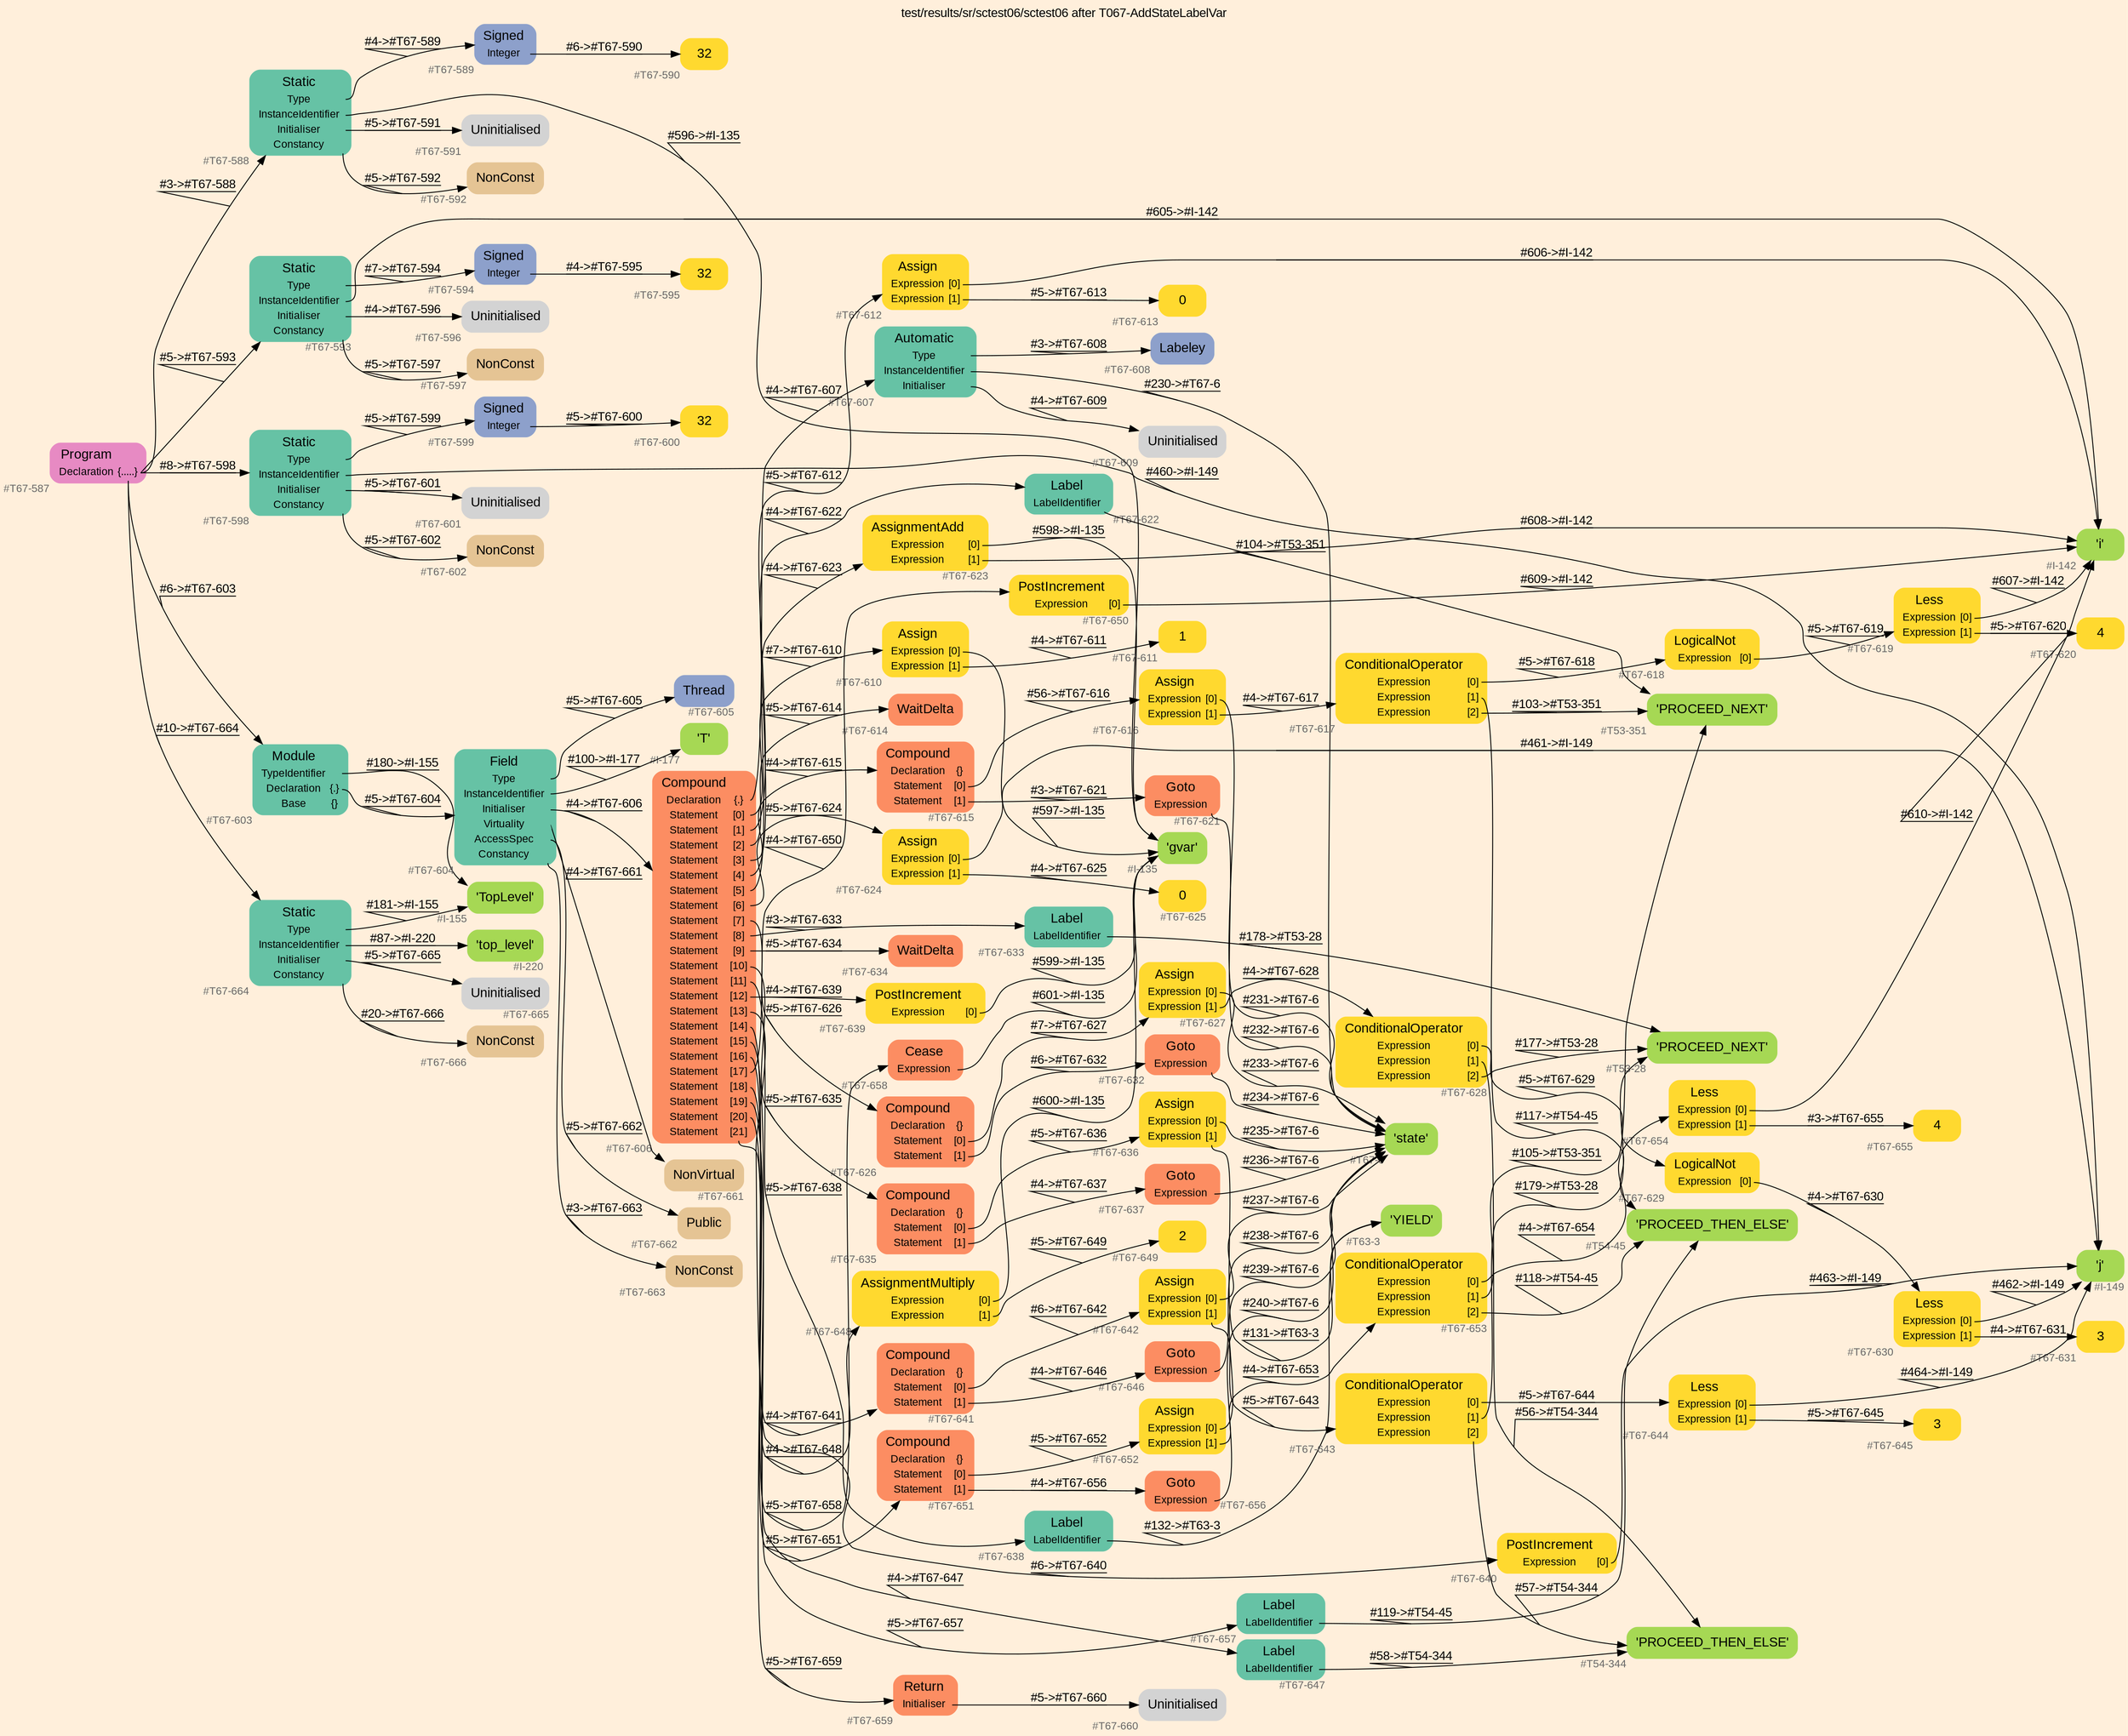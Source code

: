 digraph "test/results/sr/sctest06/sctest06 after T067-AddStateLabelVar" {
label = "test/results/sr/sctest06/sctest06 after T067-AddStateLabelVar"
labelloc = t
graph [
    rankdir = "LR"
    ranksep = 0.3
    bgcolor = antiquewhite1
    color = black
    fontcolor = black
    fontname = "Arial"
];
node [
    fontname = "Arial"
];
edge [
    fontname = "Arial"
];

// -------------------- node figure --------------------
// -------- block #T67-587 ----------
"#T67-587" [
    fillcolor = "/set28/4"
    xlabel = "#T67-587"
    fontsize = "12"
    fontcolor = grey40
    shape = "plaintext"
    label = <<TABLE BORDER="0" CELLBORDER="0" CELLSPACING="0">
     <TR><TD><FONT COLOR="black" POINT-SIZE="15">Program</FONT></TD></TR>
     <TR><TD><FONT COLOR="black" POINT-SIZE="12">Declaration</FONT></TD><TD PORT="port0"><FONT COLOR="black" POINT-SIZE="12">{.....}</FONT></TD></TR>
    </TABLE>>
    style = "rounded,filled"
];

// -------- block #T67-588 ----------
"#T67-588" [
    fillcolor = "/set28/1"
    xlabel = "#T67-588"
    fontsize = "12"
    fontcolor = grey40
    shape = "plaintext"
    label = <<TABLE BORDER="0" CELLBORDER="0" CELLSPACING="0">
     <TR><TD><FONT COLOR="black" POINT-SIZE="15">Static</FONT></TD></TR>
     <TR><TD><FONT COLOR="black" POINT-SIZE="12">Type</FONT></TD><TD PORT="port0"></TD></TR>
     <TR><TD><FONT COLOR="black" POINT-SIZE="12">InstanceIdentifier</FONT></TD><TD PORT="port1"></TD></TR>
     <TR><TD><FONT COLOR="black" POINT-SIZE="12">Initialiser</FONT></TD><TD PORT="port2"></TD></TR>
     <TR><TD><FONT COLOR="black" POINT-SIZE="12">Constancy</FONT></TD><TD PORT="port3"></TD></TR>
    </TABLE>>
    style = "rounded,filled"
];

// -------- block #T67-589 ----------
"#T67-589" [
    fillcolor = "/set28/3"
    xlabel = "#T67-589"
    fontsize = "12"
    fontcolor = grey40
    shape = "plaintext"
    label = <<TABLE BORDER="0" CELLBORDER="0" CELLSPACING="0">
     <TR><TD><FONT COLOR="black" POINT-SIZE="15">Signed</FONT></TD></TR>
     <TR><TD><FONT COLOR="black" POINT-SIZE="12">Integer</FONT></TD><TD PORT="port0"></TD></TR>
    </TABLE>>
    style = "rounded,filled"
];

// -------- block #T67-590 ----------
"#T67-590" [
    fillcolor = "/set28/6"
    xlabel = "#T67-590"
    fontsize = "12"
    fontcolor = grey40
    shape = "plaintext"
    label = <<TABLE BORDER="0" CELLBORDER="0" CELLSPACING="0">
     <TR><TD><FONT COLOR="black" POINT-SIZE="15">32</FONT></TD></TR>
    </TABLE>>
    style = "rounded,filled"
];

// -------- block #I-135 ----------
"#I-135" [
    fillcolor = "/set28/5"
    xlabel = "#I-135"
    fontsize = "12"
    fontcolor = grey40
    shape = "plaintext"
    label = <<TABLE BORDER="0" CELLBORDER="0" CELLSPACING="0">
     <TR><TD><FONT COLOR="black" POINT-SIZE="15">'gvar'</FONT></TD></TR>
    </TABLE>>
    style = "rounded,filled"
];

// -------- block #T67-591 ----------
"#T67-591" [
    xlabel = "#T67-591"
    fontsize = "12"
    fontcolor = grey40
    shape = "plaintext"
    label = <<TABLE BORDER="0" CELLBORDER="0" CELLSPACING="0">
     <TR><TD><FONT COLOR="black" POINT-SIZE="15">Uninitialised</FONT></TD></TR>
    </TABLE>>
    style = "rounded,filled"
];

// -------- block #T67-592 ----------
"#T67-592" [
    fillcolor = "/set28/7"
    xlabel = "#T67-592"
    fontsize = "12"
    fontcolor = grey40
    shape = "plaintext"
    label = <<TABLE BORDER="0" CELLBORDER="0" CELLSPACING="0">
     <TR><TD><FONT COLOR="black" POINT-SIZE="15">NonConst</FONT></TD></TR>
    </TABLE>>
    style = "rounded,filled"
];

// -------- block #T67-593 ----------
"#T67-593" [
    fillcolor = "/set28/1"
    xlabel = "#T67-593"
    fontsize = "12"
    fontcolor = grey40
    shape = "plaintext"
    label = <<TABLE BORDER="0" CELLBORDER="0" CELLSPACING="0">
     <TR><TD><FONT COLOR="black" POINT-SIZE="15">Static</FONT></TD></TR>
     <TR><TD><FONT COLOR="black" POINT-SIZE="12">Type</FONT></TD><TD PORT="port0"></TD></TR>
     <TR><TD><FONT COLOR="black" POINT-SIZE="12">InstanceIdentifier</FONT></TD><TD PORT="port1"></TD></TR>
     <TR><TD><FONT COLOR="black" POINT-SIZE="12">Initialiser</FONT></TD><TD PORT="port2"></TD></TR>
     <TR><TD><FONT COLOR="black" POINT-SIZE="12">Constancy</FONT></TD><TD PORT="port3"></TD></TR>
    </TABLE>>
    style = "rounded,filled"
];

// -------- block #T67-594 ----------
"#T67-594" [
    fillcolor = "/set28/3"
    xlabel = "#T67-594"
    fontsize = "12"
    fontcolor = grey40
    shape = "plaintext"
    label = <<TABLE BORDER="0" CELLBORDER="0" CELLSPACING="0">
     <TR><TD><FONT COLOR="black" POINT-SIZE="15">Signed</FONT></TD></TR>
     <TR><TD><FONT COLOR="black" POINT-SIZE="12">Integer</FONT></TD><TD PORT="port0"></TD></TR>
    </TABLE>>
    style = "rounded,filled"
];

// -------- block #T67-595 ----------
"#T67-595" [
    fillcolor = "/set28/6"
    xlabel = "#T67-595"
    fontsize = "12"
    fontcolor = grey40
    shape = "plaintext"
    label = <<TABLE BORDER="0" CELLBORDER="0" CELLSPACING="0">
     <TR><TD><FONT COLOR="black" POINT-SIZE="15">32</FONT></TD></TR>
    </TABLE>>
    style = "rounded,filled"
];

// -------- block #I-142 ----------
"#I-142" [
    fillcolor = "/set28/5"
    xlabel = "#I-142"
    fontsize = "12"
    fontcolor = grey40
    shape = "plaintext"
    label = <<TABLE BORDER="0" CELLBORDER="0" CELLSPACING="0">
     <TR><TD><FONT COLOR="black" POINT-SIZE="15">'i'</FONT></TD></TR>
    </TABLE>>
    style = "rounded,filled"
];

// -------- block #T67-596 ----------
"#T67-596" [
    xlabel = "#T67-596"
    fontsize = "12"
    fontcolor = grey40
    shape = "plaintext"
    label = <<TABLE BORDER="0" CELLBORDER="0" CELLSPACING="0">
     <TR><TD><FONT COLOR="black" POINT-SIZE="15">Uninitialised</FONT></TD></TR>
    </TABLE>>
    style = "rounded,filled"
];

// -------- block #T67-597 ----------
"#T67-597" [
    fillcolor = "/set28/7"
    xlabel = "#T67-597"
    fontsize = "12"
    fontcolor = grey40
    shape = "plaintext"
    label = <<TABLE BORDER="0" CELLBORDER="0" CELLSPACING="0">
     <TR><TD><FONT COLOR="black" POINT-SIZE="15">NonConst</FONT></TD></TR>
    </TABLE>>
    style = "rounded,filled"
];

// -------- block #T67-598 ----------
"#T67-598" [
    fillcolor = "/set28/1"
    xlabel = "#T67-598"
    fontsize = "12"
    fontcolor = grey40
    shape = "plaintext"
    label = <<TABLE BORDER="0" CELLBORDER="0" CELLSPACING="0">
     <TR><TD><FONT COLOR="black" POINT-SIZE="15">Static</FONT></TD></TR>
     <TR><TD><FONT COLOR="black" POINT-SIZE="12">Type</FONT></TD><TD PORT="port0"></TD></TR>
     <TR><TD><FONT COLOR="black" POINT-SIZE="12">InstanceIdentifier</FONT></TD><TD PORT="port1"></TD></TR>
     <TR><TD><FONT COLOR="black" POINT-SIZE="12">Initialiser</FONT></TD><TD PORT="port2"></TD></TR>
     <TR><TD><FONT COLOR="black" POINT-SIZE="12">Constancy</FONT></TD><TD PORT="port3"></TD></TR>
    </TABLE>>
    style = "rounded,filled"
];

// -------- block #T67-599 ----------
"#T67-599" [
    fillcolor = "/set28/3"
    xlabel = "#T67-599"
    fontsize = "12"
    fontcolor = grey40
    shape = "plaintext"
    label = <<TABLE BORDER="0" CELLBORDER="0" CELLSPACING="0">
     <TR><TD><FONT COLOR="black" POINT-SIZE="15">Signed</FONT></TD></TR>
     <TR><TD><FONT COLOR="black" POINT-SIZE="12">Integer</FONT></TD><TD PORT="port0"></TD></TR>
    </TABLE>>
    style = "rounded,filled"
];

// -------- block #T67-600 ----------
"#T67-600" [
    fillcolor = "/set28/6"
    xlabel = "#T67-600"
    fontsize = "12"
    fontcolor = grey40
    shape = "plaintext"
    label = <<TABLE BORDER="0" CELLBORDER="0" CELLSPACING="0">
     <TR><TD><FONT COLOR="black" POINT-SIZE="15">32</FONT></TD></TR>
    </TABLE>>
    style = "rounded,filled"
];

// -------- block #I-149 ----------
"#I-149" [
    fillcolor = "/set28/5"
    xlabel = "#I-149"
    fontsize = "12"
    fontcolor = grey40
    shape = "plaintext"
    label = <<TABLE BORDER="0" CELLBORDER="0" CELLSPACING="0">
     <TR><TD><FONT COLOR="black" POINT-SIZE="15">'j'</FONT></TD></TR>
    </TABLE>>
    style = "rounded,filled"
];

// -------- block #T67-601 ----------
"#T67-601" [
    xlabel = "#T67-601"
    fontsize = "12"
    fontcolor = grey40
    shape = "plaintext"
    label = <<TABLE BORDER="0" CELLBORDER="0" CELLSPACING="0">
     <TR><TD><FONT COLOR="black" POINT-SIZE="15">Uninitialised</FONT></TD></TR>
    </TABLE>>
    style = "rounded,filled"
];

// -------- block #T67-602 ----------
"#T67-602" [
    fillcolor = "/set28/7"
    xlabel = "#T67-602"
    fontsize = "12"
    fontcolor = grey40
    shape = "plaintext"
    label = <<TABLE BORDER="0" CELLBORDER="0" CELLSPACING="0">
     <TR><TD><FONT COLOR="black" POINT-SIZE="15">NonConst</FONT></TD></TR>
    </TABLE>>
    style = "rounded,filled"
];

// -------- block #T67-603 ----------
"#T67-603" [
    fillcolor = "/set28/1"
    xlabel = "#T67-603"
    fontsize = "12"
    fontcolor = grey40
    shape = "plaintext"
    label = <<TABLE BORDER="0" CELLBORDER="0" CELLSPACING="0">
     <TR><TD><FONT COLOR="black" POINT-SIZE="15">Module</FONT></TD></TR>
     <TR><TD><FONT COLOR="black" POINT-SIZE="12">TypeIdentifier</FONT></TD><TD PORT="port0"></TD></TR>
     <TR><TD><FONT COLOR="black" POINT-SIZE="12">Declaration</FONT></TD><TD PORT="port1"><FONT COLOR="black" POINT-SIZE="12">{.}</FONT></TD></TR>
     <TR><TD><FONT COLOR="black" POINT-SIZE="12">Base</FONT></TD><TD PORT="port2"><FONT COLOR="black" POINT-SIZE="12">{}</FONT></TD></TR>
    </TABLE>>
    style = "rounded,filled"
];

// -------- block #I-155 ----------
"#I-155" [
    fillcolor = "/set28/5"
    xlabel = "#I-155"
    fontsize = "12"
    fontcolor = grey40
    shape = "plaintext"
    label = <<TABLE BORDER="0" CELLBORDER="0" CELLSPACING="0">
     <TR><TD><FONT COLOR="black" POINT-SIZE="15">'TopLevel'</FONT></TD></TR>
    </TABLE>>
    style = "rounded,filled"
];

// -------- block #T67-604 ----------
"#T67-604" [
    fillcolor = "/set28/1"
    xlabel = "#T67-604"
    fontsize = "12"
    fontcolor = grey40
    shape = "plaintext"
    label = <<TABLE BORDER="0" CELLBORDER="0" CELLSPACING="0">
     <TR><TD><FONT COLOR="black" POINT-SIZE="15">Field</FONT></TD></TR>
     <TR><TD><FONT COLOR="black" POINT-SIZE="12">Type</FONT></TD><TD PORT="port0"></TD></TR>
     <TR><TD><FONT COLOR="black" POINT-SIZE="12">InstanceIdentifier</FONT></TD><TD PORT="port1"></TD></TR>
     <TR><TD><FONT COLOR="black" POINT-SIZE="12">Initialiser</FONT></TD><TD PORT="port2"></TD></TR>
     <TR><TD><FONT COLOR="black" POINT-SIZE="12">Virtuality</FONT></TD><TD PORT="port3"></TD></TR>
     <TR><TD><FONT COLOR="black" POINT-SIZE="12">AccessSpec</FONT></TD><TD PORT="port4"></TD></TR>
     <TR><TD><FONT COLOR="black" POINT-SIZE="12">Constancy</FONT></TD><TD PORT="port5"></TD></TR>
    </TABLE>>
    style = "rounded,filled"
];

// -------- block #T67-605 ----------
"#T67-605" [
    fillcolor = "/set28/3"
    xlabel = "#T67-605"
    fontsize = "12"
    fontcolor = grey40
    shape = "plaintext"
    label = <<TABLE BORDER="0" CELLBORDER="0" CELLSPACING="0">
     <TR><TD><FONT COLOR="black" POINT-SIZE="15">Thread</FONT></TD></TR>
    </TABLE>>
    style = "rounded,filled"
];

// -------- block #I-177 ----------
"#I-177" [
    fillcolor = "/set28/5"
    xlabel = "#I-177"
    fontsize = "12"
    fontcolor = grey40
    shape = "plaintext"
    label = <<TABLE BORDER="0" CELLBORDER="0" CELLSPACING="0">
     <TR><TD><FONT COLOR="black" POINT-SIZE="15">'T'</FONT></TD></TR>
    </TABLE>>
    style = "rounded,filled"
];

// -------- block #T67-606 ----------
"#T67-606" [
    fillcolor = "/set28/2"
    xlabel = "#T67-606"
    fontsize = "12"
    fontcolor = grey40
    shape = "plaintext"
    label = <<TABLE BORDER="0" CELLBORDER="0" CELLSPACING="0">
     <TR><TD><FONT COLOR="black" POINT-SIZE="15">Compound</FONT></TD></TR>
     <TR><TD><FONT COLOR="black" POINT-SIZE="12">Declaration</FONT></TD><TD PORT="port0"><FONT COLOR="black" POINT-SIZE="12">{.}</FONT></TD></TR>
     <TR><TD><FONT COLOR="black" POINT-SIZE="12">Statement</FONT></TD><TD PORT="port1"><FONT COLOR="black" POINT-SIZE="12">[0]</FONT></TD></TR>
     <TR><TD><FONT COLOR="black" POINT-SIZE="12">Statement</FONT></TD><TD PORT="port2"><FONT COLOR="black" POINT-SIZE="12">[1]</FONT></TD></TR>
     <TR><TD><FONT COLOR="black" POINT-SIZE="12">Statement</FONT></TD><TD PORT="port3"><FONT COLOR="black" POINT-SIZE="12">[2]</FONT></TD></TR>
     <TR><TD><FONT COLOR="black" POINT-SIZE="12">Statement</FONT></TD><TD PORT="port4"><FONT COLOR="black" POINT-SIZE="12">[3]</FONT></TD></TR>
     <TR><TD><FONT COLOR="black" POINT-SIZE="12">Statement</FONT></TD><TD PORT="port5"><FONT COLOR="black" POINT-SIZE="12">[4]</FONT></TD></TR>
     <TR><TD><FONT COLOR="black" POINT-SIZE="12">Statement</FONT></TD><TD PORT="port6"><FONT COLOR="black" POINT-SIZE="12">[5]</FONT></TD></TR>
     <TR><TD><FONT COLOR="black" POINT-SIZE="12">Statement</FONT></TD><TD PORT="port7"><FONT COLOR="black" POINT-SIZE="12">[6]</FONT></TD></TR>
     <TR><TD><FONT COLOR="black" POINT-SIZE="12">Statement</FONT></TD><TD PORT="port8"><FONT COLOR="black" POINT-SIZE="12">[7]</FONT></TD></TR>
     <TR><TD><FONT COLOR="black" POINT-SIZE="12">Statement</FONT></TD><TD PORT="port9"><FONT COLOR="black" POINT-SIZE="12">[8]</FONT></TD></TR>
     <TR><TD><FONT COLOR="black" POINT-SIZE="12">Statement</FONT></TD><TD PORT="port10"><FONT COLOR="black" POINT-SIZE="12">[9]</FONT></TD></TR>
     <TR><TD><FONT COLOR="black" POINT-SIZE="12">Statement</FONT></TD><TD PORT="port11"><FONT COLOR="black" POINT-SIZE="12">[10]</FONT></TD></TR>
     <TR><TD><FONT COLOR="black" POINT-SIZE="12">Statement</FONT></TD><TD PORT="port12"><FONT COLOR="black" POINT-SIZE="12">[11]</FONT></TD></TR>
     <TR><TD><FONT COLOR="black" POINT-SIZE="12">Statement</FONT></TD><TD PORT="port13"><FONT COLOR="black" POINT-SIZE="12">[12]</FONT></TD></TR>
     <TR><TD><FONT COLOR="black" POINT-SIZE="12">Statement</FONT></TD><TD PORT="port14"><FONT COLOR="black" POINT-SIZE="12">[13]</FONT></TD></TR>
     <TR><TD><FONT COLOR="black" POINT-SIZE="12">Statement</FONT></TD><TD PORT="port15"><FONT COLOR="black" POINT-SIZE="12">[14]</FONT></TD></TR>
     <TR><TD><FONT COLOR="black" POINT-SIZE="12">Statement</FONT></TD><TD PORT="port16"><FONT COLOR="black" POINT-SIZE="12">[15]</FONT></TD></TR>
     <TR><TD><FONT COLOR="black" POINT-SIZE="12">Statement</FONT></TD><TD PORT="port17"><FONT COLOR="black" POINT-SIZE="12">[16]</FONT></TD></TR>
     <TR><TD><FONT COLOR="black" POINT-SIZE="12">Statement</FONT></TD><TD PORT="port18"><FONT COLOR="black" POINT-SIZE="12">[17]</FONT></TD></TR>
     <TR><TD><FONT COLOR="black" POINT-SIZE="12">Statement</FONT></TD><TD PORT="port19"><FONT COLOR="black" POINT-SIZE="12">[18]</FONT></TD></TR>
     <TR><TD><FONT COLOR="black" POINT-SIZE="12">Statement</FONT></TD><TD PORT="port20"><FONT COLOR="black" POINT-SIZE="12">[19]</FONT></TD></TR>
     <TR><TD><FONT COLOR="black" POINT-SIZE="12">Statement</FONT></TD><TD PORT="port21"><FONT COLOR="black" POINT-SIZE="12">[20]</FONT></TD></TR>
     <TR><TD><FONT COLOR="black" POINT-SIZE="12">Statement</FONT></TD><TD PORT="port22"><FONT COLOR="black" POINT-SIZE="12">[21]</FONT></TD></TR>
    </TABLE>>
    style = "rounded,filled"
];

// -------- block #T67-607 ----------
"#T67-607" [
    fillcolor = "/set28/1"
    xlabel = "#T67-607"
    fontsize = "12"
    fontcolor = grey40
    shape = "plaintext"
    label = <<TABLE BORDER="0" CELLBORDER="0" CELLSPACING="0">
     <TR><TD><FONT COLOR="black" POINT-SIZE="15">Automatic</FONT></TD></TR>
     <TR><TD><FONT COLOR="black" POINT-SIZE="12">Type</FONT></TD><TD PORT="port0"></TD></TR>
     <TR><TD><FONT COLOR="black" POINT-SIZE="12">InstanceIdentifier</FONT></TD><TD PORT="port1"></TD></TR>
     <TR><TD><FONT COLOR="black" POINT-SIZE="12">Initialiser</FONT></TD><TD PORT="port2"></TD></TR>
    </TABLE>>
    style = "rounded,filled"
];

// -------- block #T67-608 ----------
"#T67-608" [
    fillcolor = "/set28/3"
    xlabel = "#T67-608"
    fontsize = "12"
    fontcolor = grey40
    shape = "plaintext"
    label = <<TABLE BORDER="0" CELLBORDER="0" CELLSPACING="0">
     <TR><TD><FONT COLOR="black" POINT-SIZE="15">Labeley</FONT></TD></TR>
    </TABLE>>
    style = "rounded,filled"
];

// -------- block #T67-6 ----------
"#T67-6" [
    fillcolor = "/set28/5"
    xlabel = "#T67-6"
    fontsize = "12"
    fontcolor = grey40
    shape = "plaintext"
    label = <<TABLE BORDER="0" CELLBORDER="0" CELLSPACING="0">
     <TR><TD><FONT COLOR="black" POINT-SIZE="15">'state'</FONT></TD></TR>
    </TABLE>>
    style = "rounded,filled"
];

// -------- block #T67-609 ----------
"#T67-609" [
    xlabel = "#T67-609"
    fontsize = "12"
    fontcolor = grey40
    shape = "plaintext"
    label = <<TABLE BORDER="0" CELLBORDER="0" CELLSPACING="0">
     <TR><TD><FONT COLOR="black" POINT-SIZE="15">Uninitialised</FONT></TD></TR>
    </TABLE>>
    style = "rounded,filled"
];

// -------- block #T67-610 ----------
"#T67-610" [
    fillcolor = "/set28/6"
    xlabel = "#T67-610"
    fontsize = "12"
    fontcolor = grey40
    shape = "plaintext"
    label = <<TABLE BORDER="0" CELLBORDER="0" CELLSPACING="0">
     <TR><TD><FONT COLOR="black" POINT-SIZE="15">Assign</FONT></TD></TR>
     <TR><TD><FONT COLOR="black" POINT-SIZE="12">Expression</FONT></TD><TD PORT="port0"><FONT COLOR="black" POINT-SIZE="12">[0]</FONT></TD></TR>
     <TR><TD><FONT COLOR="black" POINT-SIZE="12">Expression</FONT></TD><TD PORT="port1"><FONT COLOR="black" POINT-SIZE="12">[1]</FONT></TD></TR>
    </TABLE>>
    style = "rounded,filled"
];

// -------- block #T67-611 ----------
"#T67-611" [
    fillcolor = "/set28/6"
    xlabel = "#T67-611"
    fontsize = "12"
    fontcolor = grey40
    shape = "plaintext"
    label = <<TABLE BORDER="0" CELLBORDER="0" CELLSPACING="0">
     <TR><TD><FONT COLOR="black" POINT-SIZE="15">1</FONT></TD></TR>
    </TABLE>>
    style = "rounded,filled"
];

// -------- block #T67-612 ----------
"#T67-612" [
    fillcolor = "/set28/6"
    xlabel = "#T67-612"
    fontsize = "12"
    fontcolor = grey40
    shape = "plaintext"
    label = <<TABLE BORDER="0" CELLBORDER="0" CELLSPACING="0">
     <TR><TD><FONT COLOR="black" POINT-SIZE="15">Assign</FONT></TD></TR>
     <TR><TD><FONT COLOR="black" POINT-SIZE="12">Expression</FONT></TD><TD PORT="port0"><FONT COLOR="black" POINT-SIZE="12">[0]</FONT></TD></TR>
     <TR><TD><FONT COLOR="black" POINT-SIZE="12">Expression</FONT></TD><TD PORT="port1"><FONT COLOR="black" POINT-SIZE="12">[1]</FONT></TD></TR>
    </TABLE>>
    style = "rounded,filled"
];

// -------- block #T67-613 ----------
"#T67-613" [
    fillcolor = "/set28/6"
    xlabel = "#T67-613"
    fontsize = "12"
    fontcolor = grey40
    shape = "plaintext"
    label = <<TABLE BORDER="0" CELLBORDER="0" CELLSPACING="0">
     <TR><TD><FONT COLOR="black" POINT-SIZE="15">0</FONT></TD></TR>
    </TABLE>>
    style = "rounded,filled"
];

// -------- block #T67-614 ----------
"#T67-614" [
    fillcolor = "/set28/2"
    xlabel = "#T67-614"
    fontsize = "12"
    fontcolor = grey40
    shape = "plaintext"
    label = <<TABLE BORDER="0" CELLBORDER="0" CELLSPACING="0">
     <TR><TD><FONT COLOR="black" POINT-SIZE="15">WaitDelta</FONT></TD></TR>
    </TABLE>>
    style = "rounded,filled"
];

// -------- block #T67-615 ----------
"#T67-615" [
    fillcolor = "/set28/2"
    xlabel = "#T67-615"
    fontsize = "12"
    fontcolor = grey40
    shape = "plaintext"
    label = <<TABLE BORDER="0" CELLBORDER="0" CELLSPACING="0">
     <TR><TD><FONT COLOR="black" POINT-SIZE="15">Compound</FONT></TD></TR>
     <TR><TD><FONT COLOR="black" POINT-SIZE="12">Declaration</FONT></TD><TD PORT="port0"><FONT COLOR="black" POINT-SIZE="12">{}</FONT></TD></TR>
     <TR><TD><FONT COLOR="black" POINT-SIZE="12">Statement</FONT></TD><TD PORT="port1"><FONT COLOR="black" POINT-SIZE="12">[0]</FONT></TD></TR>
     <TR><TD><FONT COLOR="black" POINT-SIZE="12">Statement</FONT></TD><TD PORT="port2"><FONT COLOR="black" POINT-SIZE="12">[1]</FONT></TD></TR>
    </TABLE>>
    style = "rounded,filled"
];

// -------- block #T67-616 ----------
"#T67-616" [
    fillcolor = "/set28/6"
    xlabel = "#T67-616"
    fontsize = "12"
    fontcolor = grey40
    shape = "plaintext"
    label = <<TABLE BORDER="0" CELLBORDER="0" CELLSPACING="0">
     <TR><TD><FONT COLOR="black" POINT-SIZE="15">Assign</FONT></TD></TR>
     <TR><TD><FONT COLOR="black" POINT-SIZE="12">Expression</FONT></TD><TD PORT="port0"><FONT COLOR="black" POINT-SIZE="12">[0]</FONT></TD></TR>
     <TR><TD><FONT COLOR="black" POINT-SIZE="12">Expression</FONT></TD><TD PORT="port1"><FONT COLOR="black" POINT-SIZE="12">[1]</FONT></TD></TR>
    </TABLE>>
    style = "rounded,filled"
];

// -------- block #T67-617 ----------
"#T67-617" [
    fillcolor = "/set28/6"
    xlabel = "#T67-617"
    fontsize = "12"
    fontcolor = grey40
    shape = "plaintext"
    label = <<TABLE BORDER="0" CELLBORDER="0" CELLSPACING="0">
     <TR><TD><FONT COLOR="black" POINT-SIZE="15">ConditionalOperator</FONT></TD></TR>
     <TR><TD><FONT COLOR="black" POINT-SIZE="12">Expression</FONT></TD><TD PORT="port0"><FONT COLOR="black" POINT-SIZE="12">[0]</FONT></TD></TR>
     <TR><TD><FONT COLOR="black" POINT-SIZE="12">Expression</FONT></TD><TD PORT="port1"><FONT COLOR="black" POINT-SIZE="12">[1]</FONT></TD></TR>
     <TR><TD><FONT COLOR="black" POINT-SIZE="12">Expression</FONT></TD><TD PORT="port2"><FONT COLOR="black" POINT-SIZE="12">[2]</FONT></TD></TR>
    </TABLE>>
    style = "rounded,filled"
];

// -------- block #T67-618 ----------
"#T67-618" [
    fillcolor = "/set28/6"
    xlabel = "#T67-618"
    fontsize = "12"
    fontcolor = grey40
    shape = "plaintext"
    label = <<TABLE BORDER="0" CELLBORDER="0" CELLSPACING="0">
     <TR><TD><FONT COLOR="black" POINT-SIZE="15">LogicalNot</FONT></TD></TR>
     <TR><TD><FONT COLOR="black" POINT-SIZE="12">Expression</FONT></TD><TD PORT="port0"><FONT COLOR="black" POINT-SIZE="12">[0]</FONT></TD></TR>
    </TABLE>>
    style = "rounded,filled"
];

// -------- block #T67-619 ----------
"#T67-619" [
    fillcolor = "/set28/6"
    xlabel = "#T67-619"
    fontsize = "12"
    fontcolor = grey40
    shape = "plaintext"
    label = <<TABLE BORDER="0" CELLBORDER="0" CELLSPACING="0">
     <TR><TD><FONT COLOR="black" POINT-SIZE="15">Less</FONT></TD></TR>
     <TR><TD><FONT COLOR="black" POINT-SIZE="12">Expression</FONT></TD><TD PORT="port0"><FONT COLOR="black" POINT-SIZE="12">[0]</FONT></TD></TR>
     <TR><TD><FONT COLOR="black" POINT-SIZE="12">Expression</FONT></TD><TD PORT="port1"><FONT COLOR="black" POINT-SIZE="12">[1]</FONT></TD></TR>
    </TABLE>>
    style = "rounded,filled"
];

// -------- block #T67-620 ----------
"#T67-620" [
    fillcolor = "/set28/6"
    xlabel = "#T67-620"
    fontsize = "12"
    fontcolor = grey40
    shape = "plaintext"
    label = <<TABLE BORDER="0" CELLBORDER="0" CELLSPACING="0">
     <TR><TD><FONT COLOR="black" POINT-SIZE="15">4</FONT></TD></TR>
    </TABLE>>
    style = "rounded,filled"
];

// -------- block #T54-45 ----------
"#T54-45" [
    fillcolor = "/set28/5"
    xlabel = "#T54-45"
    fontsize = "12"
    fontcolor = grey40
    shape = "plaintext"
    label = <<TABLE BORDER="0" CELLBORDER="0" CELLSPACING="0">
     <TR><TD><FONT COLOR="black" POINT-SIZE="15">'PROCEED_THEN_ELSE'</FONT></TD></TR>
    </TABLE>>
    style = "rounded,filled"
];

// -------- block #T53-351 ----------
"#T53-351" [
    fillcolor = "/set28/5"
    xlabel = "#T53-351"
    fontsize = "12"
    fontcolor = grey40
    shape = "plaintext"
    label = <<TABLE BORDER="0" CELLBORDER="0" CELLSPACING="0">
     <TR><TD><FONT COLOR="black" POINT-SIZE="15">'PROCEED_NEXT'</FONT></TD></TR>
    </TABLE>>
    style = "rounded,filled"
];

// -------- block #T67-621 ----------
"#T67-621" [
    fillcolor = "/set28/2"
    xlabel = "#T67-621"
    fontsize = "12"
    fontcolor = grey40
    shape = "plaintext"
    label = <<TABLE BORDER="0" CELLBORDER="0" CELLSPACING="0">
     <TR><TD><FONT COLOR="black" POINT-SIZE="15">Goto</FONT></TD></TR>
     <TR><TD><FONT COLOR="black" POINT-SIZE="12">Expression</FONT></TD><TD PORT="port0"></TD></TR>
    </TABLE>>
    style = "rounded,filled"
];

// -------- block #T67-622 ----------
"#T67-622" [
    fillcolor = "/set28/1"
    xlabel = "#T67-622"
    fontsize = "12"
    fontcolor = grey40
    shape = "plaintext"
    label = <<TABLE BORDER="0" CELLBORDER="0" CELLSPACING="0">
     <TR><TD><FONT COLOR="black" POINT-SIZE="15">Label</FONT></TD></TR>
     <TR><TD><FONT COLOR="black" POINT-SIZE="12">LabelIdentifier</FONT></TD><TD PORT="port0"></TD></TR>
    </TABLE>>
    style = "rounded,filled"
];

// -------- block #T67-623 ----------
"#T67-623" [
    fillcolor = "/set28/6"
    xlabel = "#T67-623"
    fontsize = "12"
    fontcolor = grey40
    shape = "plaintext"
    label = <<TABLE BORDER="0" CELLBORDER="0" CELLSPACING="0">
     <TR><TD><FONT COLOR="black" POINT-SIZE="15">AssignmentAdd</FONT></TD></TR>
     <TR><TD><FONT COLOR="black" POINT-SIZE="12">Expression</FONT></TD><TD PORT="port0"><FONT COLOR="black" POINT-SIZE="12">[0]</FONT></TD></TR>
     <TR><TD><FONT COLOR="black" POINT-SIZE="12">Expression</FONT></TD><TD PORT="port1"><FONT COLOR="black" POINT-SIZE="12">[1]</FONT></TD></TR>
    </TABLE>>
    style = "rounded,filled"
];

// -------- block #T67-624 ----------
"#T67-624" [
    fillcolor = "/set28/6"
    xlabel = "#T67-624"
    fontsize = "12"
    fontcolor = grey40
    shape = "plaintext"
    label = <<TABLE BORDER="0" CELLBORDER="0" CELLSPACING="0">
     <TR><TD><FONT COLOR="black" POINT-SIZE="15">Assign</FONT></TD></TR>
     <TR><TD><FONT COLOR="black" POINT-SIZE="12">Expression</FONT></TD><TD PORT="port0"><FONT COLOR="black" POINT-SIZE="12">[0]</FONT></TD></TR>
     <TR><TD><FONT COLOR="black" POINT-SIZE="12">Expression</FONT></TD><TD PORT="port1"><FONT COLOR="black" POINT-SIZE="12">[1]</FONT></TD></TR>
    </TABLE>>
    style = "rounded,filled"
];

// -------- block #T67-625 ----------
"#T67-625" [
    fillcolor = "/set28/6"
    xlabel = "#T67-625"
    fontsize = "12"
    fontcolor = grey40
    shape = "plaintext"
    label = <<TABLE BORDER="0" CELLBORDER="0" CELLSPACING="0">
     <TR><TD><FONT COLOR="black" POINT-SIZE="15">0</FONT></TD></TR>
    </TABLE>>
    style = "rounded,filled"
];

// -------- block #T67-626 ----------
"#T67-626" [
    fillcolor = "/set28/2"
    xlabel = "#T67-626"
    fontsize = "12"
    fontcolor = grey40
    shape = "plaintext"
    label = <<TABLE BORDER="0" CELLBORDER="0" CELLSPACING="0">
     <TR><TD><FONT COLOR="black" POINT-SIZE="15">Compound</FONT></TD></TR>
     <TR><TD><FONT COLOR="black" POINT-SIZE="12">Declaration</FONT></TD><TD PORT="port0"><FONT COLOR="black" POINT-SIZE="12">{}</FONT></TD></TR>
     <TR><TD><FONT COLOR="black" POINT-SIZE="12">Statement</FONT></TD><TD PORT="port1"><FONT COLOR="black" POINT-SIZE="12">[0]</FONT></TD></TR>
     <TR><TD><FONT COLOR="black" POINT-SIZE="12">Statement</FONT></TD><TD PORT="port2"><FONT COLOR="black" POINT-SIZE="12">[1]</FONT></TD></TR>
    </TABLE>>
    style = "rounded,filled"
];

// -------- block #T67-627 ----------
"#T67-627" [
    fillcolor = "/set28/6"
    xlabel = "#T67-627"
    fontsize = "12"
    fontcolor = grey40
    shape = "plaintext"
    label = <<TABLE BORDER="0" CELLBORDER="0" CELLSPACING="0">
     <TR><TD><FONT COLOR="black" POINT-SIZE="15">Assign</FONT></TD></TR>
     <TR><TD><FONT COLOR="black" POINT-SIZE="12">Expression</FONT></TD><TD PORT="port0"><FONT COLOR="black" POINT-SIZE="12">[0]</FONT></TD></TR>
     <TR><TD><FONT COLOR="black" POINT-SIZE="12">Expression</FONT></TD><TD PORT="port1"><FONT COLOR="black" POINT-SIZE="12">[1]</FONT></TD></TR>
    </TABLE>>
    style = "rounded,filled"
];

// -------- block #T67-628 ----------
"#T67-628" [
    fillcolor = "/set28/6"
    xlabel = "#T67-628"
    fontsize = "12"
    fontcolor = grey40
    shape = "plaintext"
    label = <<TABLE BORDER="0" CELLBORDER="0" CELLSPACING="0">
     <TR><TD><FONT COLOR="black" POINT-SIZE="15">ConditionalOperator</FONT></TD></TR>
     <TR><TD><FONT COLOR="black" POINT-SIZE="12">Expression</FONT></TD><TD PORT="port0"><FONT COLOR="black" POINT-SIZE="12">[0]</FONT></TD></TR>
     <TR><TD><FONT COLOR="black" POINT-SIZE="12">Expression</FONT></TD><TD PORT="port1"><FONT COLOR="black" POINT-SIZE="12">[1]</FONT></TD></TR>
     <TR><TD><FONT COLOR="black" POINT-SIZE="12">Expression</FONT></TD><TD PORT="port2"><FONT COLOR="black" POINT-SIZE="12">[2]</FONT></TD></TR>
    </TABLE>>
    style = "rounded,filled"
];

// -------- block #T67-629 ----------
"#T67-629" [
    fillcolor = "/set28/6"
    xlabel = "#T67-629"
    fontsize = "12"
    fontcolor = grey40
    shape = "plaintext"
    label = <<TABLE BORDER="0" CELLBORDER="0" CELLSPACING="0">
     <TR><TD><FONT COLOR="black" POINT-SIZE="15">LogicalNot</FONT></TD></TR>
     <TR><TD><FONT COLOR="black" POINT-SIZE="12">Expression</FONT></TD><TD PORT="port0"><FONT COLOR="black" POINT-SIZE="12">[0]</FONT></TD></TR>
    </TABLE>>
    style = "rounded,filled"
];

// -------- block #T67-630 ----------
"#T67-630" [
    fillcolor = "/set28/6"
    xlabel = "#T67-630"
    fontsize = "12"
    fontcolor = grey40
    shape = "plaintext"
    label = <<TABLE BORDER="0" CELLBORDER="0" CELLSPACING="0">
     <TR><TD><FONT COLOR="black" POINT-SIZE="15">Less</FONT></TD></TR>
     <TR><TD><FONT COLOR="black" POINT-SIZE="12">Expression</FONT></TD><TD PORT="port0"><FONT COLOR="black" POINT-SIZE="12">[0]</FONT></TD></TR>
     <TR><TD><FONT COLOR="black" POINT-SIZE="12">Expression</FONT></TD><TD PORT="port1"><FONT COLOR="black" POINT-SIZE="12">[1]</FONT></TD></TR>
    </TABLE>>
    style = "rounded,filled"
];

// -------- block #T67-631 ----------
"#T67-631" [
    fillcolor = "/set28/6"
    xlabel = "#T67-631"
    fontsize = "12"
    fontcolor = grey40
    shape = "plaintext"
    label = <<TABLE BORDER="0" CELLBORDER="0" CELLSPACING="0">
     <TR><TD><FONT COLOR="black" POINT-SIZE="15">3</FONT></TD></TR>
    </TABLE>>
    style = "rounded,filled"
];

// -------- block #T54-344 ----------
"#T54-344" [
    fillcolor = "/set28/5"
    xlabel = "#T54-344"
    fontsize = "12"
    fontcolor = grey40
    shape = "plaintext"
    label = <<TABLE BORDER="0" CELLBORDER="0" CELLSPACING="0">
     <TR><TD><FONT COLOR="black" POINT-SIZE="15">'PROCEED_THEN_ELSE'</FONT></TD></TR>
    </TABLE>>
    style = "rounded,filled"
];

// -------- block #T53-28 ----------
"#T53-28" [
    fillcolor = "/set28/5"
    xlabel = "#T53-28"
    fontsize = "12"
    fontcolor = grey40
    shape = "plaintext"
    label = <<TABLE BORDER="0" CELLBORDER="0" CELLSPACING="0">
     <TR><TD><FONT COLOR="black" POINT-SIZE="15">'PROCEED_NEXT'</FONT></TD></TR>
    </TABLE>>
    style = "rounded,filled"
];

// -------- block #T67-632 ----------
"#T67-632" [
    fillcolor = "/set28/2"
    xlabel = "#T67-632"
    fontsize = "12"
    fontcolor = grey40
    shape = "plaintext"
    label = <<TABLE BORDER="0" CELLBORDER="0" CELLSPACING="0">
     <TR><TD><FONT COLOR="black" POINT-SIZE="15">Goto</FONT></TD></TR>
     <TR><TD><FONT COLOR="black" POINT-SIZE="12">Expression</FONT></TD><TD PORT="port0"></TD></TR>
    </TABLE>>
    style = "rounded,filled"
];

// -------- block #T67-633 ----------
"#T67-633" [
    fillcolor = "/set28/1"
    xlabel = "#T67-633"
    fontsize = "12"
    fontcolor = grey40
    shape = "plaintext"
    label = <<TABLE BORDER="0" CELLBORDER="0" CELLSPACING="0">
     <TR><TD><FONT COLOR="black" POINT-SIZE="15">Label</FONT></TD></TR>
     <TR><TD><FONT COLOR="black" POINT-SIZE="12">LabelIdentifier</FONT></TD><TD PORT="port0"></TD></TR>
    </TABLE>>
    style = "rounded,filled"
];

// -------- block #T67-634 ----------
"#T67-634" [
    fillcolor = "/set28/2"
    xlabel = "#T67-634"
    fontsize = "12"
    fontcolor = grey40
    shape = "plaintext"
    label = <<TABLE BORDER="0" CELLBORDER="0" CELLSPACING="0">
     <TR><TD><FONT COLOR="black" POINT-SIZE="15">WaitDelta</FONT></TD></TR>
    </TABLE>>
    style = "rounded,filled"
];

// -------- block #T67-635 ----------
"#T67-635" [
    fillcolor = "/set28/2"
    xlabel = "#T67-635"
    fontsize = "12"
    fontcolor = grey40
    shape = "plaintext"
    label = <<TABLE BORDER="0" CELLBORDER="0" CELLSPACING="0">
     <TR><TD><FONT COLOR="black" POINT-SIZE="15">Compound</FONT></TD></TR>
     <TR><TD><FONT COLOR="black" POINT-SIZE="12">Declaration</FONT></TD><TD PORT="port0"><FONT COLOR="black" POINT-SIZE="12">{}</FONT></TD></TR>
     <TR><TD><FONT COLOR="black" POINT-SIZE="12">Statement</FONT></TD><TD PORT="port1"><FONT COLOR="black" POINT-SIZE="12">[0]</FONT></TD></TR>
     <TR><TD><FONT COLOR="black" POINT-SIZE="12">Statement</FONT></TD><TD PORT="port2"><FONT COLOR="black" POINT-SIZE="12">[1]</FONT></TD></TR>
    </TABLE>>
    style = "rounded,filled"
];

// -------- block #T67-636 ----------
"#T67-636" [
    fillcolor = "/set28/6"
    xlabel = "#T67-636"
    fontsize = "12"
    fontcolor = grey40
    shape = "plaintext"
    label = <<TABLE BORDER="0" CELLBORDER="0" CELLSPACING="0">
     <TR><TD><FONT COLOR="black" POINT-SIZE="15">Assign</FONT></TD></TR>
     <TR><TD><FONT COLOR="black" POINT-SIZE="12">Expression</FONT></TD><TD PORT="port0"><FONT COLOR="black" POINT-SIZE="12">[0]</FONT></TD></TR>
     <TR><TD><FONT COLOR="black" POINT-SIZE="12">Expression</FONT></TD><TD PORT="port1"><FONT COLOR="black" POINT-SIZE="12">[1]</FONT></TD></TR>
    </TABLE>>
    style = "rounded,filled"
];

// -------- block #T63-3 ----------
"#T63-3" [
    fillcolor = "/set28/5"
    xlabel = "#T63-3"
    fontsize = "12"
    fontcolor = grey40
    shape = "plaintext"
    label = <<TABLE BORDER="0" CELLBORDER="0" CELLSPACING="0">
     <TR><TD><FONT COLOR="black" POINT-SIZE="15">'YIELD'</FONT></TD></TR>
    </TABLE>>
    style = "rounded,filled"
];

// -------- block #T67-637 ----------
"#T67-637" [
    fillcolor = "/set28/2"
    xlabel = "#T67-637"
    fontsize = "12"
    fontcolor = grey40
    shape = "plaintext"
    label = <<TABLE BORDER="0" CELLBORDER="0" CELLSPACING="0">
     <TR><TD><FONT COLOR="black" POINT-SIZE="15">Goto</FONT></TD></TR>
     <TR><TD><FONT COLOR="black" POINT-SIZE="12">Expression</FONT></TD><TD PORT="port0"></TD></TR>
    </TABLE>>
    style = "rounded,filled"
];

// -------- block #T67-638 ----------
"#T67-638" [
    fillcolor = "/set28/1"
    xlabel = "#T67-638"
    fontsize = "12"
    fontcolor = grey40
    shape = "plaintext"
    label = <<TABLE BORDER="0" CELLBORDER="0" CELLSPACING="0">
     <TR><TD><FONT COLOR="black" POINT-SIZE="15">Label</FONT></TD></TR>
     <TR><TD><FONT COLOR="black" POINT-SIZE="12">LabelIdentifier</FONT></TD><TD PORT="port0"></TD></TR>
    </TABLE>>
    style = "rounded,filled"
];

// -------- block #T67-639 ----------
"#T67-639" [
    fillcolor = "/set28/6"
    xlabel = "#T67-639"
    fontsize = "12"
    fontcolor = grey40
    shape = "plaintext"
    label = <<TABLE BORDER="0" CELLBORDER="0" CELLSPACING="0">
     <TR><TD><FONT COLOR="black" POINT-SIZE="15">PostIncrement</FONT></TD></TR>
     <TR><TD><FONT COLOR="black" POINT-SIZE="12">Expression</FONT></TD><TD PORT="port0"><FONT COLOR="black" POINT-SIZE="12">[0]</FONT></TD></TR>
    </TABLE>>
    style = "rounded,filled"
];

// -------- block #T67-640 ----------
"#T67-640" [
    fillcolor = "/set28/6"
    xlabel = "#T67-640"
    fontsize = "12"
    fontcolor = grey40
    shape = "plaintext"
    label = <<TABLE BORDER="0" CELLBORDER="0" CELLSPACING="0">
     <TR><TD><FONT COLOR="black" POINT-SIZE="15">PostIncrement</FONT></TD></TR>
     <TR><TD><FONT COLOR="black" POINT-SIZE="12">Expression</FONT></TD><TD PORT="port0"><FONT COLOR="black" POINT-SIZE="12">[0]</FONT></TD></TR>
    </TABLE>>
    style = "rounded,filled"
];

// -------- block #T67-641 ----------
"#T67-641" [
    fillcolor = "/set28/2"
    xlabel = "#T67-641"
    fontsize = "12"
    fontcolor = grey40
    shape = "plaintext"
    label = <<TABLE BORDER="0" CELLBORDER="0" CELLSPACING="0">
     <TR><TD><FONT COLOR="black" POINT-SIZE="15">Compound</FONT></TD></TR>
     <TR><TD><FONT COLOR="black" POINT-SIZE="12">Declaration</FONT></TD><TD PORT="port0"><FONT COLOR="black" POINT-SIZE="12">{}</FONT></TD></TR>
     <TR><TD><FONT COLOR="black" POINT-SIZE="12">Statement</FONT></TD><TD PORT="port1"><FONT COLOR="black" POINT-SIZE="12">[0]</FONT></TD></TR>
     <TR><TD><FONT COLOR="black" POINT-SIZE="12">Statement</FONT></TD><TD PORT="port2"><FONT COLOR="black" POINT-SIZE="12">[1]</FONT></TD></TR>
    </TABLE>>
    style = "rounded,filled"
];

// -------- block #T67-642 ----------
"#T67-642" [
    fillcolor = "/set28/6"
    xlabel = "#T67-642"
    fontsize = "12"
    fontcolor = grey40
    shape = "plaintext"
    label = <<TABLE BORDER="0" CELLBORDER="0" CELLSPACING="0">
     <TR><TD><FONT COLOR="black" POINT-SIZE="15">Assign</FONT></TD></TR>
     <TR><TD><FONT COLOR="black" POINT-SIZE="12">Expression</FONT></TD><TD PORT="port0"><FONT COLOR="black" POINT-SIZE="12">[0]</FONT></TD></TR>
     <TR><TD><FONT COLOR="black" POINT-SIZE="12">Expression</FONT></TD><TD PORT="port1"><FONT COLOR="black" POINT-SIZE="12">[1]</FONT></TD></TR>
    </TABLE>>
    style = "rounded,filled"
];

// -------- block #T67-643 ----------
"#T67-643" [
    fillcolor = "/set28/6"
    xlabel = "#T67-643"
    fontsize = "12"
    fontcolor = grey40
    shape = "plaintext"
    label = <<TABLE BORDER="0" CELLBORDER="0" CELLSPACING="0">
     <TR><TD><FONT COLOR="black" POINT-SIZE="15">ConditionalOperator</FONT></TD></TR>
     <TR><TD><FONT COLOR="black" POINT-SIZE="12">Expression</FONT></TD><TD PORT="port0"><FONT COLOR="black" POINT-SIZE="12">[0]</FONT></TD></TR>
     <TR><TD><FONT COLOR="black" POINT-SIZE="12">Expression</FONT></TD><TD PORT="port1"><FONT COLOR="black" POINT-SIZE="12">[1]</FONT></TD></TR>
     <TR><TD><FONT COLOR="black" POINT-SIZE="12">Expression</FONT></TD><TD PORT="port2"><FONT COLOR="black" POINT-SIZE="12">[2]</FONT></TD></TR>
    </TABLE>>
    style = "rounded,filled"
];

// -------- block #T67-644 ----------
"#T67-644" [
    fillcolor = "/set28/6"
    xlabel = "#T67-644"
    fontsize = "12"
    fontcolor = grey40
    shape = "plaintext"
    label = <<TABLE BORDER="0" CELLBORDER="0" CELLSPACING="0">
     <TR><TD><FONT COLOR="black" POINT-SIZE="15">Less</FONT></TD></TR>
     <TR><TD><FONT COLOR="black" POINT-SIZE="12">Expression</FONT></TD><TD PORT="port0"><FONT COLOR="black" POINT-SIZE="12">[0]</FONT></TD></TR>
     <TR><TD><FONT COLOR="black" POINT-SIZE="12">Expression</FONT></TD><TD PORT="port1"><FONT COLOR="black" POINT-SIZE="12">[1]</FONT></TD></TR>
    </TABLE>>
    style = "rounded,filled"
];

// -------- block #T67-645 ----------
"#T67-645" [
    fillcolor = "/set28/6"
    xlabel = "#T67-645"
    fontsize = "12"
    fontcolor = grey40
    shape = "plaintext"
    label = <<TABLE BORDER="0" CELLBORDER="0" CELLSPACING="0">
     <TR><TD><FONT COLOR="black" POINT-SIZE="15">3</FONT></TD></TR>
    </TABLE>>
    style = "rounded,filled"
];

// -------- block #T67-646 ----------
"#T67-646" [
    fillcolor = "/set28/2"
    xlabel = "#T67-646"
    fontsize = "12"
    fontcolor = grey40
    shape = "plaintext"
    label = <<TABLE BORDER="0" CELLBORDER="0" CELLSPACING="0">
     <TR><TD><FONT COLOR="black" POINT-SIZE="15">Goto</FONT></TD></TR>
     <TR><TD><FONT COLOR="black" POINT-SIZE="12">Expression</FONT></TD><TD PORT="port0"></TD></TR>
    </TABLE>>
    style = "rounded,filled"
];

// -------- block #T67-647 ----------
"#T67-647" [
    fillcolor = "/set28/1"
    xlabel = "#T67-647"
    fontsize = "12"
    fontcolor = grey40
    shape = "plaintext"
    label = <<TABLE BORDER="0" CELLBORDER="0" CELLSPACING="0">
     <TR><TD><FONT COLOR="black" POINT-SIZE="15">Label</FONT></TD></TR>
     <TR><TD><FONT COLOR="black" POINT-SIZE="12">LabelIdentifier</FONT></TD><TD PORT="port0"></TD></TR>
    </TABLE>>
    style = "rounded,filled"
];

// -------- block #T67-648 ----------
"#T67-648" [
    fillcolor = "/set28/6"
    xlabel = "#T67-648"
    fontsize = "12"
    fontcolor = grey40
    shape = "plaintext"
    label = <<TABLE BORDER="0" CELLBORDER="0" CELLSPACING="0">
     <TR><TD><FONT COLOR="black" POINT-SIZE="15">AssignmentMultiply</FONT></TD></TR>
     <TR><TD><FONT COLOR="black" POINT-SIZE="12">Expression</FONT></TD><TD PORT="port0"><FONT COLOR="black" POINT-SIZE="12">[0]</FONT></TD></TR>
     <TR><TD><FONT COLOR="black" POINT-SIZE="12">Expression</FONT></TD><TD PORT="port1"><FONT COLOR="black" POINT-SIZE="12">[1]</FONT></TD></TR>
    </TABLE>>
    style = "rounded,filled"
];

// -------- block #T67-649 ----------
"#T67-649" [
    fillcolor = "/set28/6"
    xlabel = "#T67-649"
    fontsize = "12"
    fontcolor = grey40
    shape = "plaintext"
    label = <<TABLE BORDER="0" CELLBORDER="0" CELLSPACING="0">
     <TR><TD><FONT COLOR="black" POINT-SIZE="15">2</FONT></TD></TR>
    </TABLE>>
    style = "rounded,filled"
];

// -------- block #T67-650 ----------
"#T67-650" [
    fillcolor = "/set28/6"
    xlabel = "#T67-650"
    fontsize = "12"
    fontcolor = grey40
    shape = "plaintext"
    label = <<TABLE BORDER="0" CELLBORDER="0" CELLSPACING="0">
     <TR><TD><FONT COLOR="black" POINT-SIZE="15">PostIncrement</FONT></TD></TR>
     <TR><TD><FONT COLOR="black" POINT-SIZE="12">Expression</FONT></TD><TD PORT="port0"><FONT COLOR="black" POINT-SIZE="12">[0]</FONT></TD></TR>
    </TABLE>>
    style = "rounded,filled"
];

// -------- block #T67-651 ----------
"#T67-651" [
    fillcolor = "/set28/2"
    xlabel = "#T67-651"
    fontsize = "12"
    fontcolor = grey40
    shape = "plaintext"
    label = <<TABLE BORDER="0" CELLBORDER="0" CELLSPACING="0">
     <TR><TD><FONT COLOR="black" POINT-SIZE="15">Compound</FONT></TD></TR>
     <TR><TD><FONT COLOR="black" POINT-SIZE="12">Declaration</FONT></TD><TD PORT="port0"><FONT COLOR="black" POINT-SIZE="12">{}</FONT></TD></TR>
     <TR><TD><FONT COLOR="black" POINT-SIZE="12">Statement</FONT></TD><TD PORT="port1"><FONT COLOR="black" POINT-SIZE="12">[0]</FONT></TD></TR>
     <TR><TD><FONT COLOR="black" POINT-SIZE="12">Statement</FONT></TD><TD PORT="port2"><FONT COLOR="black" POINT-SIZE="12">[1]</FONT></TD></TR>
    </TABLE>>
    style = "rounded,filled"
];

// -------- block #T67-652 ----------
"#T67-652" [
    fillcolor = "/set28/6"
    xlabel = "#T67-652"
    fontsize = "12"
    fontcolor = grey40
    shape = "plaintext"
    label = <<TABLE BORDER="0" CELLBORDER="0" CELLSPACING="0">
     <TR><TD><FONT COLOR="black" POINT-SIZE="15">Assign</FONT></TD></TR>
     <TR><TD><FONT COLOR="black" POINT-SIZE="12">Expression</FONT></TD><TD PORT="port0"><FONT COLOR="black" POINT-SIZE="12">[0]</FONT></TD></TR>
     <TR><TD><FONT COLOR="black" POINT-SIZE="12">Expression</FONT></TD><TD PORT="port1"><FONT COLOR="black" POINT-SIZE="12">[1]</FONT></TD></TR>
    </TABLE>>
    style = "rounded,filled"
];

// -------- block #T67-653 ----------
"#T67-653" [
    fillcolor = "/set28/6"
    xlabel = "#T67-653"
    fontsize = "12"
    fontcolor = grey40
    shape = "plaintext"
    label = <<TABLE BORDER="0" CELLBORDER="0" CELLSPACING="0">
     <TR><TD><FONT COLOR="black" POINT-SIZE="15">ConditionalOperator</FONT></TD></TR>
     <TR><TD><FONT COLOR="black" POINT-SIZE="12">Expression</FONT></TD><TD PORT="port0"><FONT COLOR="black" POINT-SIZE="12">[0]</FONT></TD></TR>
     <TR><TD><FONT COLOR="black" POINT-SIZE="12">Expression</FONT></TD><TD PORT="port1"><FONT COLOR="black" POINT-SIZE="12">[1]</FONT></TD></TR>
     <TR><TD><FONT COLOR="black" POINT-SIZE="12">Expression</FONT></TD><TD PORT="port2"><FONT COLOR="black" POINT-SIZE="12">[2]</FONT></TD></TR>
    </TABLE>>
    style = "rounded,filled"
];

// -------- block #T67-654 ----------
"#T67-654" [
    fillcolor = "/set28/6"
    xlabel = "#T67-654"
    fontsize = "12"
    fontcolor = grey40
    shape = "plaintext"
    label = <<TABLE BORDER="0" CELLBORDER="0" CELLSPACING="0">
     <TR><TD><FONT COLOR="black" POINT-SIZE="15">Less</FONT></TD></TR>
     <TR><TD><FONT COLOR="black" POINT-SIZE="12">Expression</FONT></TD><TD PORT="port0"><FONT COLOR="black" POINT-SIZE="12">[0]</FONT></TD></TR>
     <TR><TD><FONT COLOR="black" POINT-SIZE="12">Expression</FONT></TD><TD PORT="port1"><FONT COLOR="black" POINT-SIZE="12">[1]</FONT></TD></TR>
    </TABLE>>
    style = "rounded,filled"
];

// -------- block #T67-655 ----------
"#T67-655" [
    fillcolor = "/set28/6"
    xlabel = "#T67-655"
    fontsize = "12"
    fontcolor = grey40
    shape = "plaintext"
    label = <<TABLE BORDER="0" CELLBORDER="0" CELLSPACING="0">
     <TR><TD><FONT COLOR="black" POINT-SIZE="15">4</FONT></TD></TR>
    </TABLE>>
    style = "rounded,filled"
];

// -------- block #T67-656 ----------
"#T67-656" [
    fillcolor = "/set28/2"
    xlabel = "#T67-656"
    fontsize = "12"
    fontcolor = grey40
    shape = "plaintext"
    label = <<TABLE BORDER="0" CELLBORDER="0" CELLSPACING="0">
     <TR><TD><FONT COLOR="black" POINT-SIZE="15">Goto</FONT></TD></TR>
     <TR><TD><FONT COLOR="black" POINT-SIZE="12">Expression</FONT></TD><TD PORT="port0"></TD></TR>
    </TABLE>>
    style = "rounded,filled"
];

// -------- block #T67-657 ----------
"#T67-657" [
    fillcolor = "/set28/1"
    xlabel = "#T67-657"
    fontsize = "12"
    fontcolor = grey40
    shape = "plaintext"
    label = <<TABLE BORDER="0" CELLBORDER="0" CELLSPACING="0">
     <TR><TD><FONT COLOR="black" POINT-SIZE="15">Label</FONT></TD></TR>
     <TR><TD><FONT COLOR="black" POINT-SIZE="12">LabelIdentifier</FONT></TD><TD PORT="port0"></TD></TR>
    </TABLE>>
    style = "rounded,filled"
];

// -------- block #T67-658 ----------
"#T67-658" [
    fillcolor = "/set28/2"
    xlabel = "#T67-658"
    fontsize = "12"
    fontcolor = grey40
    shape = "plaintext"
    label = <<TABLE BORDER="0" CELLBORDER="0" CELLSPACING="0">
     <TR><TD><FONT COLOR="black" POINT-SIZE="15">Cease</FONT></TD></TR>
     <TR><TD><FONT COLOR="black" POINT-SIZE="12">Expression</FONT></TD><TD PORT="port0"></TD></TR>
    </TABLE>>
    style = "rounded,filled"
];

// -------- block #T67-659 ----------
"#T67-659" [
    fillcolor = "/set28/2"
    xlabel = "#T67-659"
    fontsize = "12"
    fontcolor = grey40
    shape = "plaintext"
    label = <<TABLE BORDER="0" CELLBORDER="0" CELLSPACING="0">
     <TR><TD><FONT COLOR="black" POINT-SIZE="15">Return</FONT></TD></TR>
     <TR><TD><FONT COLOR="black" POINT-SIZE="12">Initialiser</FONT></TD><TD PORT="port0"></TD></TR>
    </TABLE>>
    style = "rounded,filled"
];

// -------- block #T67-660 ----------
"#T67-660" [
    xlabel = "#T67-660"
    fontsize = "12"
    fontcolor = grey40
    shape = "plaintext"
    label = <<TABLE BORDER="0" CELLBORDER="0" CELLSPACING="0">
     <TR><TD><FONT COLOR="black" POINT-SIZE="15">Uninitialised</FONT></TD></TR>
    </TABLE>>
    style = "rounded,filled"
];

// -------- block #T67-661 ----------
"#T67-661" [
    fillcolor = "/set28/7"
    xlabel = "#T67-661"
    fontsize = "12"
    fontcolor = grey40
    shape = "plaintext"
    label = <<TABLE BORDER="0" CELLBORDER="0" CELLSPACING="0">
     <TR><TD><FONT COLOR="black" POINT-SIZE="15">NonVirtual</FONT></TD></TR>
    </TABLE>>
    style = "rounded,filled"
];

// -------- block #T67-662 ----------
"#T67-662" [
    fillcolor = "/set28/7"
    xlabel = "#T67-662"
    fontsize = "12"
    fontcolor = grey40
    shape = "plaintext"
    label = <<TABLE BORDER="0" CELLBORDER="0" CELLSPACING="0">
     <TR><TD><FONT COLOR="black" POINT-SIZE="15">Public</FONT></TD></TR>
    </TABLE>>
    style = "rounded,filled"
];

// -------- block #T67-663 ----------
"#T67-663" [
    fillcolor = "/set28/7"
    xlabel = "#T67-663"
    fontsize = "12"
    fontcolor = grey40
    shape = "plaintext"
    label = <<TABLE BORDER="0" CELLBORDER="0" CELLSPACING="0">
     <TR><TD><FONT COLOR="black" POINT-SIZE="15">NonConst</FONT></TD></TR>
    </TABLE>>
    style = "rounded,filled"
];

// -------- block #T67-664 ----------
"#T67-664" [
    fillcolor = "/set28/1"
    xlabel = "#T67-664"
    fontsize = "12"
    fontcolor = grey40
    shape = "plaintext"
    label = <<TABLE BORDER="0" CELLBORDER="0" CELLSPACING="0">
     <TR><TD><FONT COLOR="black" POINT-SIZE="15">Static</FONT></TD></TR>
     <TR><TD><FONT COLOR="black" POINT-SIZE="12">Type</FONT></TD><TD PORT="port0"></TD></TR>
     <TR><TD><FONT COLOR="black" POINT-SIZE="12">InstanceIdentifier</FONT></TD><TD PORT="port1"></TD></TR>
     <TR><TD><FONT COLOR="black" POINT-SIZE="12">Initialiser</FONT></TD><TD PORT="port2"></TD></TR>
     <TR><TD><FONT COLOR="black" POINT-SIZE="12">Constancy</FONT></TD><TD PORT="port3"></TD></TR>
    </TABLE>>
    style = "rounded,filled"
];

// -------- block #I-220 ----------
"#I-220" [
    fillcolor = "/set28/5"
    xlabel = "#I-220"
    fontsize = "12"
    fontcolor = grey40
    shape = "plaintext"
    label = <<TABLE BORDER="0" CELLBORDER="0" CELLSPACING="0">
     <TR><TD><FONT COLOR="black" POINT-SIZE="15">'top_level'</FONT></TD></TR>
    </TABLE>>
    style = "rounded,filled"
];

// -------- block #T67-665 ----------
"#T67-665" [
    xlabel = "#T67-665"
    fontsize = "12"
    fontcolor = grey40
    shape = "plaintext"
    label = <<TABLE BORDER="0" CELLBORDER="0" CELLSPACING="0">
     <TR><TD><FONT COLOR="black" POINT-SIZE="15">Uninitialised</FONT></TD></TR>
    </TABLE>>
    style = "rounded,filled"
];

// -------- block #T67-666 ----------
"#T67-666" [
    fillcolor = "/set28/7"
    xlabel = "#T67-666"
    fontsize = "12"
    fontcolor = grey40
    shape = "plaintext"
    label = <<TABLE BORDER="0" CELLBORDER="0" CELLSPACING="0">
     <TR><TD><FONT COLOR="black" POINT-SIZE="15">NonConst</FONT></TD></TR>
    </TABLE>>
    style = "rounded,filled"
];

"#T67-587":port0 -> "#T67-588" [
    label = "#3-&gt;#T67-588"
    decorate = true
    color = black
    fontcolor = black
];

"#T67-587":port0 -> "#T67-593" [
    label = "#5-&gt;#T67-593"
    decorate = true
    color = black
    fontcolor = black
];

"#T67-587":port0 -> "#T67-598" [
    label = "#8-&gt;#T67-598"
    decorate = true
    color = black
    fontcolor = black
];

"#T67-587":port0 -> "#T67-603" [
    label = "#6-&gt;#T67-603"
    decorate = true
    color = black
    fontcolor = black
];

"#T67-587":port0 -> "#T67-664" [
    label = "#10-&gt;#T67-664"
    decorate = true
    color = black
    fontcolor = black
];

"#T67-588":port0 -> "#T67-589" [
    label = "#4-&gt;#T67-589"
    decorate = true
    color = black
    fontcolor = black
];

"#T67-588":port1 -> "#I-135" [
    label = "#596-&gt;#I-135"
    decorate = true
    color = black
    fontcolor = black
];

"#T67-588":port2 -> "#T67-591" [
    label = "#5-&gt;#T67-591"
    decorate = true
    color = black
    fontcolor = black
];

"#T67-588":port3 -> "#T67-592" [
    label = "#5-&gt;#T67-592"
    decorate = true
    color = black
    fontcolor = black
];

"#T67-589":port0 -> "#T67-590" [
    label = "#6-&gt;#T67-590"
    decorate = true
    color = black
    fontcolor = black
];

"#T67-593":port0 -> "#T67-594" [
    label = "#7-&gt;#T67-594"
    decorate = true
    color = black
    fontcolor = black
];

"#T67-593":port1 -> "#I-142" [
    label = "#605-&gt;#I-142"
    decorate = true
    color = black
    fontcolor = black
];

"#T67-593":port2 -> "#T67-596" [
    label = "#4-&gt;#T67-596"
    decorate = true
    color = black
    fontcolor = black
];

"#T67-593":port3 -> "#T67-597" [
    label = "#5-&gt;#T67-597"
    decorate = true
    color = black
    fontcolor = black
];

"#T67-594":port0 -> "#T67-595" [
    label = "#4-&gt;#T67-595"
    decorate = true
    color = black
    fontcolor = black
];

"#T67-598":port0 -> "#T67-599" [
    label = "#5-&gt;#T67-599"
    decorate = true
    color = black
    fontcolor = black
];

"#T67-598":port1 -> "#I-149" [
    label = "#460-&gt;#I-149"
    decorate = true
    color = black
    fontcolor = black
];

"#T67-598":port2 -> "#T67-601" [
    label = "#5-&gt;#T67-601"
    decorate = true
    color = black
    fontcolor = black
];

"#T67-598":port3 -> "#T67-602" [
    label = "#5-&gt;#T67-602"
    decorate = true
    color = black
    fontcolor = black
];

"#T67-599":port0 -> "#T67-600" [
    label = "#5-&gt;#T67-600"
    decorate = true
    color = black
    fontcolor = black
];

"#T67-603":port0 -> "#I-155" [
    label = "#180-&gt;#I-155"
    decorate = true
    color = black
    fontcolor = black
];

"#T67-603":port1 -> "#T67-604" [
    label = "#5-&gt;#T67-604"
    decorate = true
    color = black
    fontcolor = black
];

"#T67-604":port0 -> "#T67-605" [
    label = "#5-&gt;#T67-605"
    decorate = true
    color = black
    fontcolor = black
];

"#T67-604":port1 -> "#I-177" [
    label = "#100-&gt;#I-177"
    decorate = true
    color = black
    fontcolor = black
];

"#T67-604":port2 -> "#T67-606" [
    label = "#4-&gt;#T67-606"
    decorate = true
    color = black
    fontcolor = black
];

"#T67-604":port3 -> "#T67-661" [
    label = "#4-&gt;#T67-661"
    decorate = true
    color = black
    fontcolor = black
];

"#T67-604":port4 -> "#T67-662" [
    label = "#5-&gt;#T67-662"
    decorate = true
    color = black
    fontcolor = black
];

"#T67-604":port5 -> "#T67-663" [
    label = "#3-&gt;#T67-663"
    decorate = true
    color = black
    fontcolor = black
];

"#T67-606":port0 -> "#T67-607" [
    label = "#4-&gt;#T67-607"
    decorate = true
    color = black
    fontcolor = black
];

"#T67-606":port1 -> "#T67-610" [
    label = "#7-&gt;#T67-610"
    decorate = true
    color = black
    fontcolor = black
];

"#T67-606":port2 -> "#T67-612" [
    label = "#5-&gt;#T67-612"
    decorate = true
    color = black
    fontcolor = black
];

"#T67-606":port3 -> "#T67-614" [
    label = "#5-&gt;#T67-614"
    decorate = true
    color = black
    fontcolor = black
];

"#T67-606":port4 -> "#T67-615" [
    label = "#4-&gt;#T67-615"
    decorate = true
    color = black
    fontcolor = black
];

"#T67-606":port5 -> "#T67-622" [
    label = "#4-&gt;#T67-622"
    decorate = true
    color = black
    fontcolor = black
];

"#T67-606":port6 -> "#T67-623" [
    label = "#4-&gt;#T67-623"
    decorate = true
    color = black
    fontcolor = black
];

"#T67-606":port7 -> "#T67-624" [
    label = "#5-&gt;#T67-624"
    decorate = true
    color = black
    fontcolor = black
];

"#T67-606":port8 -> "#T67-626" [
    label = "#5-&gt;#T67-626"
    decorate = true
    color = black
    fontcolor = black
];

"#T67-606":port9 -> "#T67-633" [
    label = "#3-&gt;#T67-633"
    decorate = true
    color = black
    fontcolor = black
];

"#T67-606":port10 -> "#T67-634" [
    label = "#5-&gt;#T67-634"
    decorate = true
    color = black
    fontcolor = black
];

"#T67-606":port11 -> "#T67-635" [
    label = "#5-&gt;#T67-635"
    decorate = true
    color = black
    fontcolor = black
];

"#T67-606":port12 -> "#T67-638" [
    label = "#5-&gt;#T67-638"
    decorate = true
    color = black
    fontcolor = black
];

"#T67-606":port13 -> "#T67-639" [
    label = "#4-&gt;#T67-639"
    decorate = true
    color = black
    fontcolor = black
];

"#T67-606":port14 -> "#T67-640" [
    label = "#6-&gt;#T67-640"
    decorate = true
    color = black
    fontcolor = black
];

"#T67-606":port15 -> "#T67-641" [
    label = "#4-&gt;#T67-641"
    decorate = true
    color = black
    fontcolor = black
];

"#T67-606":port16 -> "#T67-647" [
    label = "#4-&gt;#T67-647"
    decorate = true
    color = black
    fontcolor = black
];

"#T67-606":port17 -> "#T67-648" [
    label = "#4-&gt;#T67-648"
    decorate = true
    color = black
    fontcolor = black
];

"#T67-606":port18 -> "#T67-650" [
    label = "#4-&gt;#T67-650"
    decorate = true
    color = black
    fontcolor = black
];

"#T67-606":port19 -> "#T67-651" [
    label = "#5-&gt;#T67-651"
    decorate = true
    color = black
    fontcolor = black
];

"#T67-606":port20 -> "#T67-657" [
    label = "#5-&gt;#T67-657"
    decorate = true
    color = black
    fontcolor = black
];

"#T67-606":port21 -> "#T67-658" [
    label = "#5-&gt;#T67-658"
    decorate = true
    color = black
    fontcolor = black
];

"#T67-606":port22 -> "#T67-659" [
    label = "#5-&gt;#T67-659"
    decorate = true
    color = black
    fontcolor = black
];

"#T67-607":port0 -> "#T67-608" [
    label = "#3-&gt;#T67-608"
    decorate = true
    color = black
    fontcolor = black
];

"#T67-607":port1 -> "#T67-6" [
    label = "#230-&gt;#T67-6"
    decorate = true
    color = black
    fontcolor = black
];

"#T67-607":port2 -> "#T67-609" [
    label = "#4-&gt;#T67-609"
    decorate = true
    color = black
    fontcolor = black
];

"#T67-610":port0 -> "#I-135" [
    label = "#597-&gt;#I-135"
    decorate = true
    color = black
    fontcolor = black
];

"#T67-610":port1 -> "#T67-611" [
    label = "#4-&gt;#T67-611"
    decorate = true
    color = black
    fontcolor = black
];

"#T67-612":port0 -> "#I-142" [
    label = "#606-&gt;#I-142"
    decorate = true
    color = black
    fontcolor = black
];

"#T67-612":port1 -> "#T67-613" [
    label = "#5-&gt;#T67-613"
    decorate = true
    color = black
    fontcolor = black
];

"#T67-615":port1 -> "#T67-616" [
    label = "#56-&gt;#T67-616"
    decorate = true
    color = black
    fontcolor = black
];

"#T67-615":port2 -> "#T67-621" [
    label = "#3-&gt;#T67-621"
    decorate = true
    color = black
    fontcolor = black
];

"#T67-616":port0 -> "#T67-6" [
    label = "#231-&gt;#T67-6"
    decorate = true
    color = black
    fontcolor = black
];

"#T67-616":port1 -> "#T67-617" [
    label = "#4-&gt;#T67-617"
    decorate = true
    color = black
    fontcolor = black
];

"#T67-617":port0 -> "#T67-618" [
    label = "#5-&gt;#T67-618"
    decorate = true
    color = black
    fontcolor = black
];

"#T67-617":port1 -> "#T54-45" [
    label = "#117-&gt;#T54-45"
    decorate = true
    color = black
    fontcolor = black
];

"#T67-617":port2 -> "#T53-351" [
    label = "#103-&gt;#T53-351"
    decorate = true
    color = black
    fontcolor = black
];

"#T67-618":port0 -> "#T67-619" [
    label = "#5-&gt;#T67-619"
    decorate = true
    color = black
    fontcolor = black
];

"#T67-619":port0 -> "#I-142" [
    label = "#607-&gt;#I-142"
    decorate = true
    color = black
    fontcolor = black
];

"#T67-619":port1 -> "#T67-620" [
    label = "#5-&gt;#T67-620"
    decorate = true
    color = black
    fontcolor = black
];

"#T67-621":port0 -> "#T67-6" [
    label = "#232-&gt;#T67-6"
    decorate = true
    color = black
    fontcolor = black
];

"#T67-622":port0 -> "#T53-351" [
    label = "#104-&gt;#T53-351"
    decorate = true
    color = black
    fontcolor = black
];

"#T67-623":port0 -> "#I-135" [
    label = "#598-&gt;#I-135"
    decorate = true
    color = black
    fontcolor = black
];

"#T67-623":port1 -> "#I-142" [
    label = "#608-&gt;#I-142"
    decorate = true
    color = black
    fontcolor = black
];

"#T67-624":port0 -> "#I-149" [
    label = "#461-&gt;#I-149"
    decorate = true
    color = black
    fontcolor = black
];

"#T67-624":port1 -> "#T67-625" [
    label = "#4-&gt;#T67-625"
    decorate = true
    color = black
    fontcolor = black
];

"#T67-626":port1 -> "#T67-627" [
    label = "#7-&gt;#T67-627"
    decorate = true
    color = black
    fontcolor = black
];

"#T67-626":port2 -> "#T67-632" [
    label = "#6-&gt;#T67-632"
    decorate = true
    color = black
    fontcolor = black
];

"#T67-627":port0 -> "#T67-6" [
    label = "#233-&gt;#T67-6"
    decorate = true
    color = black
    fontcolor = black
];

"#T67-627":port1 -> "#T67-628" [
    label = "#4-&gt;#T67-628"
    decorate = true
    color = black
    fontcolor = black
];

"#T67-628":port0 -> "#T67-629" [
    label = "#5-&gt;#T67-629"
    decorate = true
    color = black
    fontcolor = black
];

"#T67-628":port1 -> "#T54-344" [
    label = "#56-&gt;#T54-344"
    decorate = true
    color = black
    fontcolor = black
];

"#T67-628":port2 -> "#T53-28" [
    label = "#177-&gt;#T53-28"
    decorate = true
    color = black
    fontcolor = black
];

"#T67-629":port0 -> "#T67-630" [
    label = "#4-&gt;#T67-630"
    decorate = true
    color = black
    fontcolor = black
];

"#T67-630":port0 -> "#I-149" [
    label = "#462-&gt;#I-149"
    decorate = true
    color = black
    fontcolor = black
];

"#T67-630":port1 -> "#T67-631" [
    label = "#4-&gt;#T67-631"
    decorate = true
    color = black
    fontcolor = black
];

"#T67-632":port0 -> "#T67-6" [
    label = "#234-&gt;#T67-6"
    decorate = true
    color = black
    fontcolor = black
];

"#T67-633":port0 -> "#T53-28" [
    label = "#178-&gt;#T53-28"
    decorate = true
    color = black
    fontcolor = black
];

"#T67-635":port1 -> "#T67-636" [
    label = "#5-&gt;#T67-636"
    decorate = true
    color = black
    fontcolor = black
];

"#T67-635":port2 -> "#T67-637" [
    label = "#4-&gt;#T67-637"
    decorate = true
    color = black
    fontcolor = black
];

"#T67-636":port0 -> "#T67-6" [
    label = "#235-&gt;#T67-6"
    decorate = true
    color = black
    fontcolor = black
];

"#T67-636":port1 -> "#T63-3" [
    label = "#131-&gt;#T63-3"
    decorate = true
    color = black
    fontcolor = black
];

"#T67-637":port0 -> "#T67-6" [
    label = "#236-&gt;#T67-6"
    decorate = true
    color = black
    fontcolor = black
];

"#T67-638":port0 -> "#T63-3" [
    label = "#132-&gt;#T63-3"
    decorate = true
    color = black
    fontcolor = black
];

"#T67-639":port0 -> "#I-135" [
    label = "#599-&gt;#I-135"
    decorate = true
    color = black
    fontcolor = black
];

"#T67-640":port0 -> "#I-149" [
    label = "#463-&gt;#I-149"
    decorate = true
    color = black
    fontcolor = black
];

"#T67-641":port1 -> "#T67-642" [
    label = "#6-&gt;#T67-642"
    decorate = true
    color = black
    fontcolor = black
];

"#T67-641":port2 -> "#T67-646" [
    label = "#4-&gt;#T67-646"
    decorate = true
    color = black
    fontcolor = black
];

"#T67-642":port0 -> "#T67-6" [
    label = "#237-&gt;#T67-6"
    decorate = true
    color = black
    fontcolor = black
];

"#T67-642":port1 -> "#T67-643" [
    label = "#5-&gt;#T67-643"
    decorate = true
    color = black
    fontcolor = black
];

"#T67-643":port0 -> "#T67-644" [
    label = "#5-&gt;#T67-644"
    decorate = true
    color = black
    fontcolor = black
];

"#T67-643":port1 -> "#T53-28" [
    label = "#179-&gt;#T53-28"
    decorate = true
    color = black
    fontcolor = black
];

"#T67-643":port2 -> "#T54-344" [
    label = "#57-&gt;#T54-344"
    decorate = true
    color = black
    fontcolor = black
];

"#T67-644":port0 -> "#I-149" [
    label = "#464-&gt;#I-149"
    decorate = true
    color = black
    fontcolor = black
];

"#T67-644":port1 -> "#T67-645" [
    label = "#5-&gt;#T67-645"
    decorate = true
    color = black
    fontcolor = black
];

"#T67-646":port0 -> "#T67-6" [
    label = "#238-&gt;#T67-6"
    decorate = true
    color = black
    fontcolor = black
];

"#T67-647":port0 -> "#T54-344" [
    label = "#58-&gt;#T54-344"
    decorate = true
    color = black
    fontcolor = black
];

"#T67-648":port0 -> "#I-135" [
    label = "#600-&gt;#I-135"
    decorate = true
    color = black
    fontcolor = black
];

"#T67-648":port1 -> "#T67-649" [
    label = "#5-&gt;#T67-649"
    decorate = true
    color = black
    fontcolor = black
];

"#T67-650":port0 -> "#I-142" [
    label = "#609-&gt;#I-142"
    decorate = true
    color = black
    fontcolor = black
];

"#T67-651":port1 -> "#T67-652" [
    label = "#5-&gt;#T67-652"
    decorate = true
    color = black
    fontcolor = black
];

"#T67-651":port2 -> "#T67-656" [
    label = "#4-&gt;#T67-656"
    decorate = true
    color = black
    fontcolor = black
];

"#T67-652":port0 -> "#T67-6" [
    label = "#239-&gt;#T67-6"
    decorate = true
    color = black
    fontcolor = black
];

"#T67-652":port1 -> "#T67-653" [
    label = "#4-&gt;#T67-653"
    decorate = true
    color = black
    fontcolor = black
];

"#T67-653":port0 -> "#T67-654" [
    label = "#4-&gt;#T67-654"
    decorate = true
    color = black
    fontcolor = black
];

"#T67-653":port1 -> "#T53-351" [
    label = "#105-&gt;#T53-351"
    decorate = true
    color = black
    fontcolor = black
];

"#T67-653":port2 -> "#T54-45" [
    label = "#118-&gt;#T54-45"
    decorate = true
    color = black
    fontcolor = black
];

"#T67-654":port0 -> "#I-142" [
    label = "#610-&gt;#I-142"
    decorate = true
    color = black
    fontcolor = black
];

"#T67-654":port1 -> "#T67-655" [
    label = "#3-&gt;#T67-655"
    decorate = true
    color = black
    fontcolor = black
];

"#T67-656":port0 -> "#T67-6" [
    label = "#240-&gt;#T67-6"
    decorate = true
    color = black
    fontcolor = black
];

"#T67-657":port0 -> "#T54-45" [
    label = "#119-&gt;#T54-45"
    decorate = true
    color = black
    fontcolor = black
];

"#T67-658":port0 -> "#I-135" [
    label = "#601-&gt;#I-135"
    decorate = true
    color = black
    fontcolor = black
];

"#T67-659":port0 -> "#T67-660" [
    label = "#5-&gt;#T67-660"
    decorate = true
    color = black
    fontcolor = black
];

"#T67-664":port0 -> "#I-155" [
    label = "#181-&gt;#I-155"
    decorate = true
    color = black
    fontcolor = black
];

"#T67-664":port1 -> "#I-220" [
    label = "#87-&gt;#I-220"
    decorate = true
    color = black
    fontcolor = black
];

"#T67-664":port2 -> "#T67-665" [
    label = "#5-&gt;#T67-665"
    decorate = true
    color = black
    fontcolor = black
];

"#T67-664":port3 -> "#T67-666" [
    label = "#20-&gt;#T67-666"
    decorate = true
    color = black
    fontcolor = black
];


}
